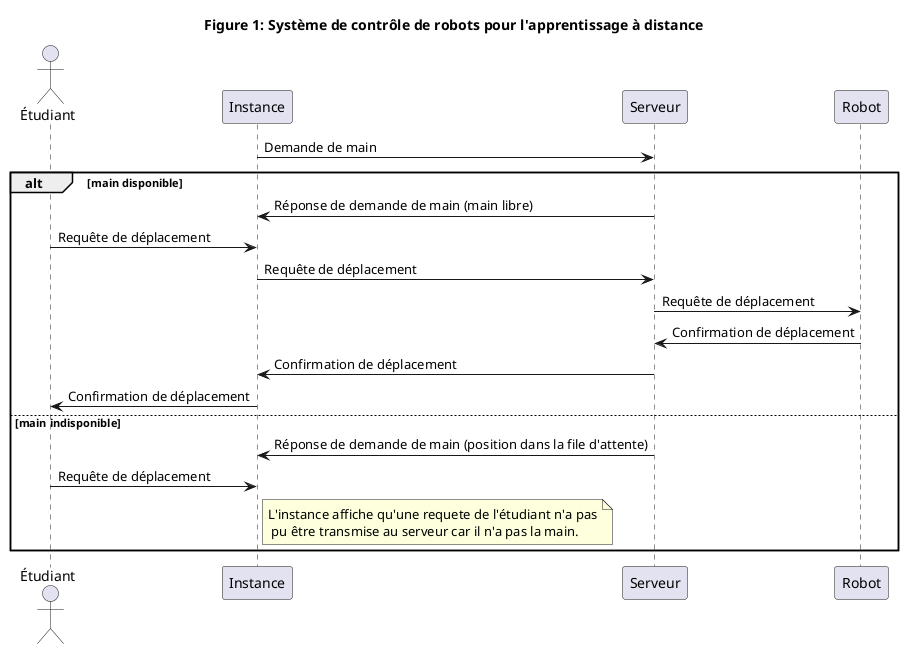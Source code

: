 @startuml

title Figure 1: Système de contrôle de robots pour l'apprentissage à distance

actor "Étudiant" as etudiant
participant "Instance" as instance
participant "Serveur" as serveur
participant "Robot" as robot



instance -> serveur: Demande de main
alt main disponible
    serveur -> instance: Réponse de demande de main (main libre)

    etudiant -> instance: Requête de déplacement
    instance -> serveur: Requête de déplacement
    serveur -> robot: Requête de déplacement
    robot -> serveur: Confirmation de déplacement
    serveur -> instance: Confirmation de déplacement
    instance -> etudiant: Confirmation de déplacement
else main indisponible
    serveur -> instance: Réponse de demande de main (position dans la file d'attente)
    
    etudiant -> instance: Requête de déplacement
    note right of instance: L'instance affiche qu'une requete de l'étudiant n'a pas\n pu être transmise au serveur car il n'a pas la main.
end


@enduml
